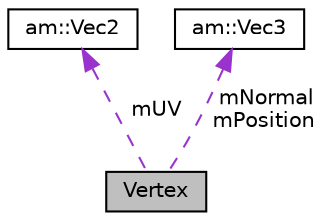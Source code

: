 digraph "Vertex"
{
  edge [fontname="Helvetica",fontsize="10",labelfontname="Helvetica",labelfontsize="10"];
  node [fontname="Helvetica",fontsize="10",shape=record];
  Node1 [label="Vertex",height=0.2,width=0.4,color="black", fillcolor="grey75", style="filled", fontcolor="black"];
  Node2 -> Node1 [dir="back",color="darkorchid3",fontsize="10",style="dashed",label=" mUV" ,fontname="Helvetica"];
  Node2 [label="am::Vec2",height=0.2,width=0.4,color="black", fillcolor="white", style="filled",URL="$structam_1_1_vec2.html"];
  Node3 -> Node1 [dir="back",color="darkorchid3",fontsize="10",style="dashed",label=" mNormal\nmPosition" ,fontname="Helvetica"];
  Node3 [label="am::Vec3",height=0.2,width=0.4,color="black", fillcolor="white", style="filled",URL="$structam_1_1_vec3.html"];
}

